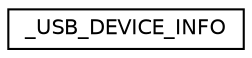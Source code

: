 digraph "Graphical Class Hierarchy"
{
  edge [fontname="Helvetica",fontsize="10",labelfontname="Helvetica",labelfontsize="10"];
  node [fontname="Helvetica",fontsize="10",shape=record];
  rankdir="LR";
  Node1 [label="_USB_DEVICE_INFO",height=0.2,width=0.4,color="black", fillcolor="white", style="filled",URL="$struct___u_s_b___d_e_v_i_c_e___i_n_f_o.html"];
}
